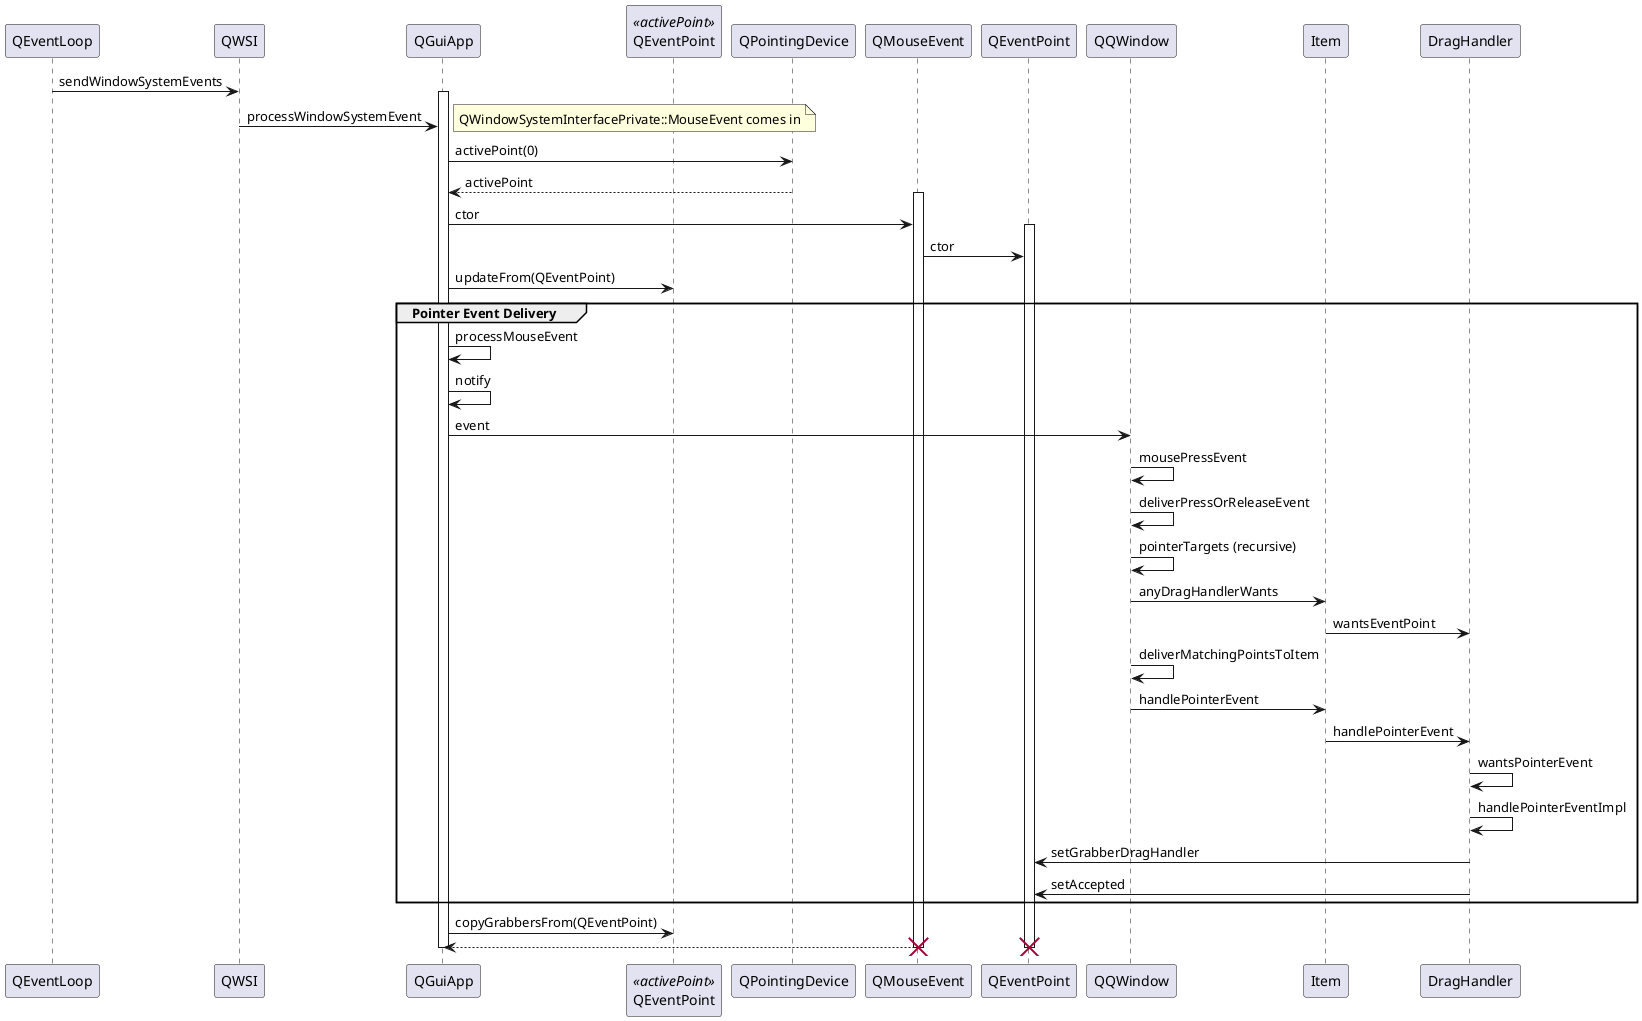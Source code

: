 @startuml
QEventLoop -> QWSI : sendWindowSystemEvents
activate QGuiApp
QWSI -> QGuiApp : processWindowSystemEvent
note right: QWindowSystemInterfacePrivate::MouseEvent comes in
participant "QEventPoint" as activePoint << activePoint >>
QGuiApp -> QPointingDevice : activePoint(0)
QPointingDevice --> QGuiApp : activePoint
activate QMouseEvent
QGuiApp -> QMouseEvent : ctor
activate QEventPoint
QMouseEvent -> QEventPoint : ctor
QGuiApp -> activePoint : updateFrom(QEventPoint)
group Pointer Event Delivery
QGuiApp -> QGuiApp : processMouseEvent
QGuiApp -> QGuiApp : notify
QGuiApp -> QQWindow : event
QQWindow -> QQWindow : mousePressEvent
QQWindow -> QQWindow : deliverPressOrReleaseEvent
QQWindow -> QQWindow : pointerTargets (recursive)
QQWindow -> Item : anyDragHandlerWants
Item -> DragHandler : wantsEventPoint
QQWindow -> QQWindow : deliverMatchingPointsToItem
QQWindow -> Item : handlePointerEvent
Item -> DragHandler : handlePointerEvent
DragHandler -> DragHandler : wantsPointerEvent
DragHandler -> DragHandler : handlePointerEventImpl
DragHandler -> QEventPoint : setGrabberDragHandler
DragHandler -> QEventPoint : setAccepted
end
QGuiApp -> activePoint : copyGrabbersFrom(QEventPoint)
return
deactivate QGuiApp
destroy QMouseEvent
destroy QEventPoint
@enduml
